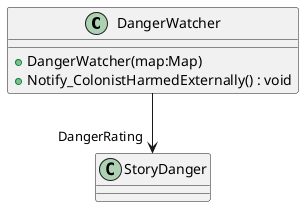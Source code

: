 @startuml
class DangerWatcher {
    + DangerWatcher(map:Map)
    + Notify_ColonistHarmedExternally() : void
}
DangerWatcher --> "DangerRating" StoryDanger
@enduml
